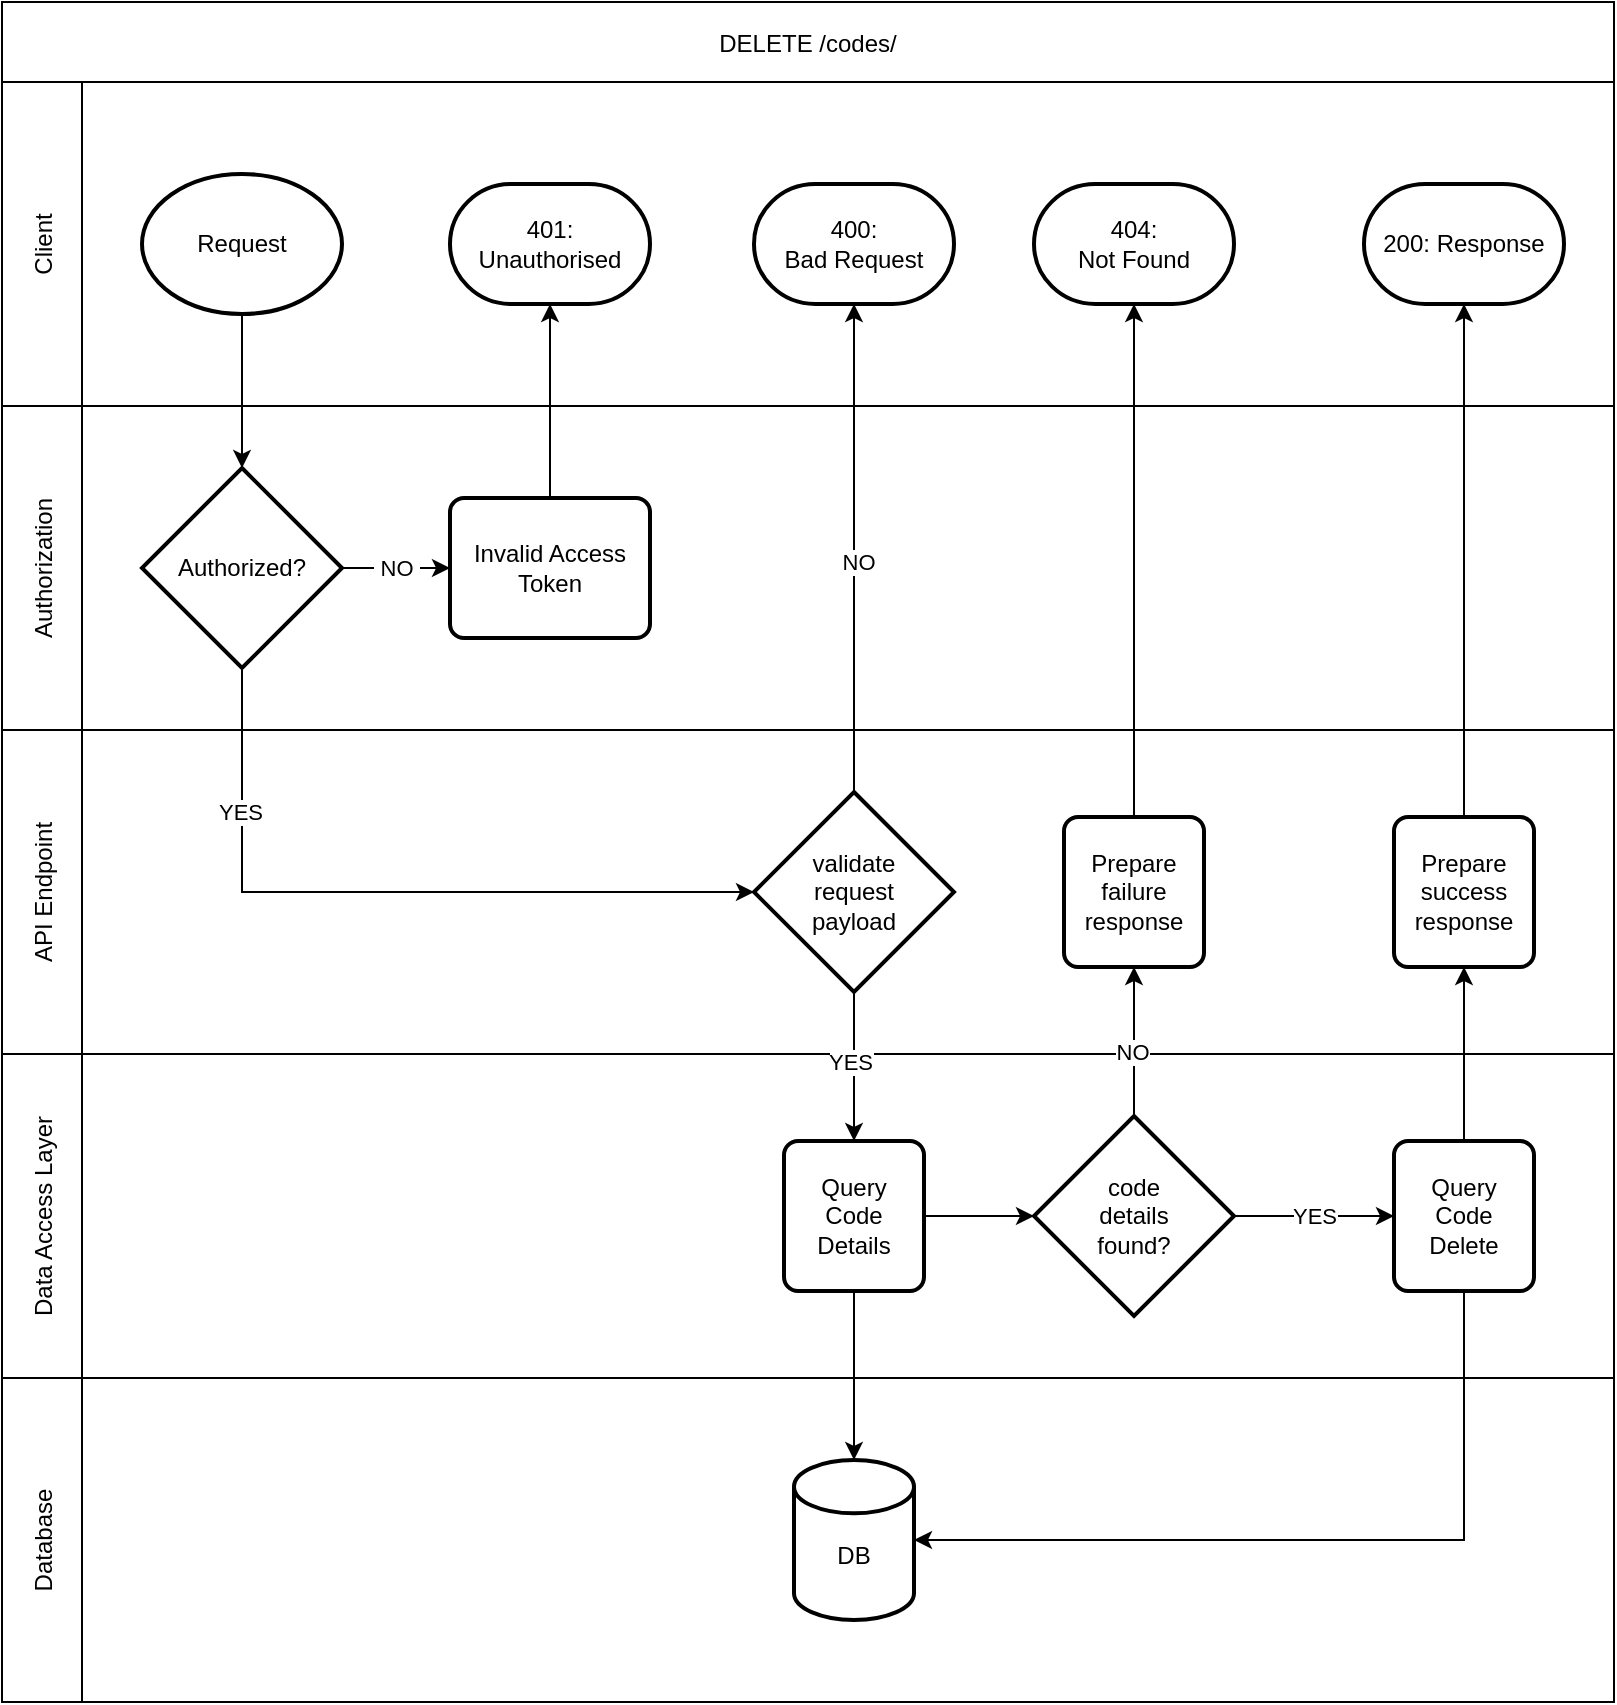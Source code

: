 <mxfile version="26.0.4">
  <diagram id="C5RBs43oDa-KdzZeNtuy" name="Page-1">
    <mxGraphModel dx="860" dy="1005" grid="1" gridSize="10" guides="1" tooltips="1" connect="1" arrows="1" fold="1" page="1" pageScale="1" pageWidth="827" pageHeight="1169" math="0" shadow="0">
      <root>
        <mxCell id="WIyWlLk6GJQsqaUBKTNV-0" />
        <mxCell id="WIyWlLk6GJQsqaUBKTNV-1" parent="WIyWlLk6GJQsqaUBKTNV-0" />
        <mxCell id="KsU-oVDJiNAYJk19QjAR-104" value="DELETE /codes/" style="shape=table;childLayout=tableLayout;startSize=40;collapsible=0;recursiveResize=0;expand=0;" parent="WIyWlLk6GJQsqaUBKTNV-1" vertex="1">
          <mxGeometry x="838" y="30" width="806" height="850" as="geometry" />
        </mxCell>
        <mxCell id="KsU-oVDJiNAYJk19QjAR-107" value="Client" style="shape=tableRow;horizontal=0;swimlaneHead=0;swimlaneBody=0;top=0;left=0;strokeColor=inherit;bottom=0;right=0;dropTarget=0;fontStyle=0;fillColor=none;points=[[0,0.5],[1,0.5]];portConstraint=eastwest;startSize=40;collapsible=0;recursiveResize=0;expand=0;" parent="KsU-oVDJiNAYJk19QjAR-104" vertex="1">
          <mxGeometry y="40" width="806" height="162" as="geometry" />
        </mxCell>
        <mxCell id="KsU-oVDJiNAYJk19QjAR-108" value="" style="swimlane;swimlaneHead=0;swimlaneBody=0;fontStyle=0;connectable=0;strokeColor=inherit;fillColor=none;startSize=0;collapsible=0;recursiveResize=0;expand=0;" parent="KsU-oVDJiNAYJk19QjAR-107" vertex="1">
          <mxGeometry x="40" width="766" height="162" as="geometry">
            <mxRectangle width="766" height="162" as="alternateBounds" />
          </mxGeometry>
        </mxCell>
        <mxCell id="Q2JHpyXK3tvcLyVBupTh-7" value="Request" style="strokeWidth=2;html=1;shape=mxgraph.flowchart.start_1;whiteSpace=wrap;" parent="KsU-oVDJiNAYJk19QjAR-108" vertex="1">
          <mxGeometry x="30" y="46" width="100" height="70" as="geometry" />
        </mxCell>
        <mxCell id="Q2JHpyXK3tvcLyVBupTh-10" value="401: Unauthorised" style="strokeWidth=2;html=1;shape=mxgraph.flowchart.terminator;whiteSpace=wrap;" parent="KsU-oVDJiNAYJk19QjAR-108" vertex="1">
          <mxGeometry x="184" y="51" width="100" height="60" as="geometry" />
        </mxCell>
        <mxCell id="HGcjKGALSTUR5RTaQ5zP-2" value="400:&lt;div&gt;Bad Request&lt;/div&gt;" style="strokeWidth=2;html=1;shape=mxgraph.flowchart.terminator;whiteSpace=wrap;" vertex="1" parent="KsU-oVDJiNAYJk19QjAR-108">
          <mxGeometry x="336" y="51" width="100" height="60" as="geometry" />
        </mxCell>
        <mxCell id="HGcjKGALSTUR5RTaQ5zP-11" value="404:&lt;div&gt;Not Found&lt;/div&gt;" style="strokeWidth=2;html=1;shape=mxgraph.flowchart.terminator;whiteSpace=wrap;" vertex="1" parent="KsU-oVDJiNAYJk19QjAR-108">
          <mxGeometry x="476" y="51" width="100" height="60" as="geometry" />
        </mxCell>
        <mxCell id="ZfSD3USpCY6e5y5g9DAe-16" value="200: Response" style="strokeWidth=2;html=1;shape=mxgraph.flowchart.terminator;whiteSpace=wrap;" parent="KsU-oVDJiNAYJk19QjAR-108" vertex="1">
          <mxGeometry x="641" y="51" width="100" height="60" as="geometry" />
        </mxCell>
        <mxCell id="KsU-oVDJiNAYJk19QjAR-109" value="Authorization" style="shape=tableRow;horizontal=0;swimlaneHead=0;swimlaneBody=0;top=0;left=0;strokeColor=inherit;bottom=0;right=0;dropTarget=0;fontStyle=0;fillColor=none;points=[[0,0.5],[1,0.5]];portConstraint=eastwest;startSize=40;collapsible=0;recursiveResize=0;expand=0;" parent="KsU-oVDJiNAYJk19QjAR-104" vertex="1">
          <mxGeometry y="202" width="806" height="162" as="geometry" />
        </mxCell>
        <mxCell id="KsU-oVDJiNAYJk19QjAR-110" value="" style="swimlane;swimlaneHead=0;swimlaneBody=0;fontStyle=0;connectable=0;strokeColor=inherit;fillColor=none;startSize=0;collapsible=0;recursiveResize=0;expand=0;" parent="KsU-oVDJiNAYJk19QjAR-109" vertex="1">
          <mxGeometry x="40" width="766" height="162" as="geometry">
            <mxRectangle width="766" height="162" as="alternateBounds" />
          </mxGeometry>
        </mxCell>
        <mxCell id="Q2JHpyXK3tvcLyVBupTh-8" value="Authorized?" style="strokeWidth=2;html=1;shape=mxgraph.flowchart.decision;whiteSpace=wrap;" parent="KsU-oVDJiNAYJk19QjAR-110" vertex="1">
          <mxGeometry x="30" y="31" width="100" height="100" as="geometry" />
        </mxCell>
        <mxCell id="Q2JHpyXK3tvcLyVBupTh-11" value="Invalid Access Token" style="rounded=1;whiteSpace=wrap;html=1;absoluteArcSize=1;arcSize=14;strokeWidth=2;" parent="KsU-oVDJiNAYJk19QjAR-110" vertex="1">
          <mxGeometry x="184" y="46" width="100" height="70" as="geometry" />
        </mxCell>
        <mxCell id="Q2JHpyXK3tvcLyVBupTh-12" value="&amp;nbsp;NO&amp;nbsp;" style="edgeStyle=orthogonalEdgeStyle;rounded=0;orthogonalLoop=1;jettySize=auto;html=1;entryX=0;entryY=0.5;entryDx=0;entryDy=0;" parent="KsU-oVDJiNAYJk19QjAR-110" source="Q2JHpyXK3tvcLyVBupTh-8" target="Q2JHpyXK3tvcLyVBupTh-11" edge="1">
          <mxGeometry relative="1" as="geometry" />
        </mxCell>
        <mxCell id="KsU-oVDJiNAYJk19QjAR-119" value="API Endpoint" style="shape=tableRow;horizontal=0;swimlaneHead=0;swimlaneBody=0;top=0;left=0;strokeColor=inherit;bottom=0;right=0;dropTarget=0;fontStyle=0;fillColor=none;points=[[0,0.5],[1,0.5]];portConstraint=eastwest;startSize=40;collapsible=0;recursiveResize=0;expand=0;" parent="KsU-oVDJiNAYJk19QjAR-104" vertex="1">
          <mxGeometry y="364" width="806" height="162" as="geometry" />
        </mxCell>
        <mxCell id="KsU-oVDJiNAYJk19QjAR-120" style="swimlane;swimlaneHead=0;swimlaneBody=0;fontStyle=0;connectable=0;strokeColor=inherit;fillColor=none;startSize=0;collapsible=0;recursiveResize=0;expand=0;" parent="KsU-oVDJiNAYJk19QjAR-119" vertex="1">
          <mxGeometry x="40" width="766" height="162" as="geometry">
            <mxRectangle width="766" height="162" as="alternateBounds" />
          </mxGeometry>
        </mxCell>
        <mxCell id="HGcjKGALSTUR5RTaQ5zP-1" value="validate&lt;div&gt;request&lt;/div&gt;&lt;div&gt;payload&lt;/div&gt;" style="strokeWidth=2;html=1;shape=mxgraph.flowchart.decision;whiteSpace=wrap;" vertex="1" parent="KsU-oVDJiNAYJk19QjAR-120">
          <mxGeometry x="336" y="31" width="100" height="100" as="geometry" />
        </mxCell>
        <mxCell id="ZfSD3USpCY6e5y5g9DAe-14" value="Prepare&lt;br&gt;success&lt;br&gt;response" style="rounded=1;whiteSpace=wrap;html=1;absoluteArcSize=1;arcSize=14;strokeWidth=2;shadow=0;glass=0;sketch=0;gradientColor=none;" parent="KsU-oVDJiNAYJk19QjAR-120" vertex="1">
          <mxGeometry x="656" y="43.5" width="70" height="75" as="geometry" />
        </mxCell>
        <mxCell id="HGcjKGALSTUR5RTaQ5zP-12" value="Prepare&lt;br&gt;failure&lt;br&gt;response" style="rounded=1;whiteSpace=wrap;html=1;absoluteArcSize=1;arcSize=14;strokeWidth=2;shadow=0;glass=0;sketch=0;gradientColor=none;" vertex="1" parent="KsU-oVDJiNAYJk19QjAR-120">
          <mxGeometry x="491" y="43.5" width="70" height="75" as="geometry" />
        </mxCell>
        <mxCell id="KsU-oVDJiNAYJk19QjAR-117" value="Data Access Layer" style="shape=tableRow;horizontal=0;swimlaneHead=0;swimlaneBody=0;top=0;left=0;strokeColor=inherit;bottom=0;right=0;dropTarget=0;fontStyle=0;fillColor=none;points=[[0,0.5],[1,0.5]];portConstraint=eastwest;startSize=40;collapsible=0;recursiveResize=0;expand=0;" parent="KsU-oVDJiNAYJk19QjAR-104" vertex="1">
          <mxGeometry y="526" width="806" height="162" as="geometry" />
        </mxCell>
        <mxCell id="KsU-oVDJiNAYJk19QjAR-118" style="swimlane;swimlaneHead=0;swimlaneBody=0;fontStyle=0;connectable=0;strokeColor=inherit;fillColor=none;startSize=0;collapsible=0;recursiveResize=0;expand=0;" parent="KsU-oVDJiNAYJk19QjAR-117" vertex="1">
          <mxGeometry x="40" width="766" height="162" as="geometry">
            <mxRectangle width="766" height="162" as="alternateBounds" />
          </mxGeometry>
        </mxCell>
        <mxCell id="HGcjKGALSTUR5RTaQ5zP-10" style="edgeStyle=orthogonalEdgeStyle;rounded=0;orthogonalLoop=1;jettySize=auto;html=1;" edge="1" parent="KsU-oVDJiNAYJk19QjAR-118" source="Q2JHpyXK3tvcLyVBupTh-17" target="HGcjKGALSTUR5RTaQ5zP-7">
          <mxGeometry relative="1" as="geometry" />
        </mxCell>
        <mxCell id="Q2JHpyXK3tvcLyVBupTh-17" value="Query&lt;div&gt;Code&lt;/div&gt;&lt;div&gt;Details&lt;/div&gt;" style="rounded=1;whiteSpace=wrap;html=1;absoluteArcSize=1;arcSize=14;strokeWidth=2;shadow=0;glass=0;sketch=0;gradientColor=none;" parent="KsU-oVDJiNAYJk19QjAR-118" vertex="1">
          <mxGeometry x="351" y="43.5" width="70" height="75" as="geometry" />
        </mxCell>
        <mxCell id="HGcjKGALSTUR5RTaQ5zP-19" value="YES" style="edgeStyle=orthogonalEdgeStyle;rounded=0;orthogonalLoop=1;jettySize=auto;html=1;entryX=0;entryY=0.5;entryDx=0;entryDy=0;" edge="1" parent="KsU-oVDJiNAYJk19QjAR-118" source="HGcjKGALSTUR5RTaQ5zP-7" target="HGcjKGALSTUR5RTaQ5zP-16">
          <mxGeometry relative="1" as="geometry" />
        </mxCell>
        <mxCell id="HGcjKGALSTUR5RTaQ5zP-7" value="code&lt;div&gt;details&lt;/div&gt;&lt;div&gt;found?&lt;/div&gt;" style="strokeWidth=2;html=1;shape=mxgraph.flowchart.decision;whiteSpace=wrap;" vertex="1" parent="KsU-oVDJiNAYJk19QjAR-118">
          <mxGeometry x="476" y="31" width="100" height="100" as="geometry" />
        </mxCell>
        <mxCell id="HGcjKGALSTUR5RTaQ5zP-16" value="Query&lt;div&gt;Code&lt;/div&gt;&lt;div&gt;Delete&lt;/div&gt;" style="rounded=1;whiteSpace=wrap;html=1;absoluteArcSize=1;arcSize=14;strokeWidth=2;shadow=0;glass=0;sketch=0;gradientColor=none;" vertex="1" parent="KsU-oVDJiNAYJk19QjAR-118">
          <mxGeometry x="656" y="43.5" width="70" height="75" as="geometry" />
        </mxCell>
        <mxCell id="KsU-oVDJiNAYJk19QjAR-121" value="Database" style="shape=tableRow;horizontal=0;swimlaneHead=0;swimlaneBody=0;top=0;left=0;strokeColor=inherit;bottom=0;right=0;dropTarget=0;fontStyle=0;fillColor=none;points=[[0,0.5],[1,0.5]];portConstraint=eastwest;startSize=40;collapsible=0;recursiveResize=0;expand=0;" parent="KsU-oVDJiNAYJk19QjAR-104" vertex="1">
          <mxGeometry y="688" width="806" height="162" as="geometry" />
        </mxCell>
        <mxCell id="KsU-oVDJiNAYJk19QjAR-122" style="swimlane;swimlaneHead=0;swimlaneBody=0;fontStyle=0;connectable=0;strokeColor=inherit;fillColor=none;startSize=0;collapsible=0;recursiveResize=0;expand=0;" parent="KsU-oVDJiNAYJk19QjAR-121" vertex="1">
          <mxGeometry x="40" width="766" height="162" as="geometry">
            <mxRectangle width="766" height="162" as="alternateBounds" />
          </mxGeometry>
        </mxCell>
        <mxCell id="ZfSD3USpCY6e5y5g9DAe-2" value="&lt;br&gt;DB" style="strokeWidth=2;html=1;shape=mxgraph.flowchart.database;whiteSpace=wrap;rounded=0;shadow=0;glass=0;sketch=0;gradientColor=none;" parent="KsU-oVDJiNAYJk19QjAR-122" vertex="1">
          <mxGeometry x="356" y="41" width="60" height="80" as="geometry" />
        </mxCell>
        <mxCell id="Q2JHpyXK3tvcLyVBupTh-9" style="edgeStyle=orthogonalEdgeStyle;rounded=0;orthogonalLoop=1;jettySize=auto;html=1;entryX=0.5;entryY=0;entryDx=0;entryDy=0;entryPerimeter=0;" parent="KsU-oVDJiNAYJk19QjAR-104" source="Q2JHpyXK3tvcLyVBupTh-7" target="Q2JHpyXK3tvcLyVBupTh-8" edge="1">
          <mxGeometry relative="1" as="geometry" />
        </mxCell>
        <mxCell id="KsU-oVDJiNAYJk19QjAR-0" style="edgeStyle=orthogonalEdgeStyle;rounded=0;orthogonalLoop=1;jettySize=auto;html=1;entryX=0;entryY=0.5;entryDx=0;entryDy=0;exitX=0.5;exitY=1;exitDx=0;exitDy=0;exitPerimeter=0;entryPerimeter=0;" parent="KsU-oVDJiNAYJk19QjAR-104" source="Q2JHpyXK3tvcLyVBupTh-8" target="HGcjKGALSTUR5RTaQ5zP-1" edge="1">
          <mxGeometry relative="1" as="geometry">
            <mxPoint x="-690" y="500" as="targetPoint" />
          </mxGeometry>
        </mxCell>
        <mxCell id="KsU-oVDJiNAYJk19QjAR-1" value="YES" style="edgeLabel;html=1;align=center;verticalAlign=middle;resizable=0;points=[];" parent="KsU-oVDJiNAYJk19QjAR-0" vertex="1" connectable="0">
          <mxGeometry x="-0.608" y="-1" relative="1" as="geometry">
            <mxPoint as="offset" />
          </mxGeometry>
        </mxCell>
        <mxCell id="Q2JHpyXK3tvcLyVBupTh-13" style="edgeStyle=orthogonalEdgeStyle;rounded=0;orthogonalLoop=1;jettySize=auto;html=1;entryX=0.5;entryY=1;entryDx=0;entryDy=0;entryPerimeter=0;" parent="KsU-oVDJiNAYJk19QjAR-104" source="Q2JHpyXK3tvcLyVBupTh-11" target="Q2JHpyXK3tvcLyVBupTh-10" edge="1">
          <mxGeometry relative="1" as="geometry" />
        </mxCell>
        <mxCell id="ZfSD3USpCY6e5y5g9DAe-6" style="edgeStyle=orthogonalEdgeStyle;rounded=0;orthogonalLoop=1;jettySize=auto;html=1;" parent="KsU-oVDJiNAYJk19QjAR-104" source="Q2JHpyXK3tvcLyVBupTh-17" target="ZfSD3USpCY6e5y5g9DAe-2" edge="1">
          <mxGeometry relative="1" as="geometry" />
        </mxCell>
        <mxCell id="HGcjKGALSTUR5RTaQ5zP-3" style="edgeStyle=orthogonalEdgeStyle;rounded=0;orthogonalLoop=1;jettySize=auto;html=1;entryX=0.5;entryY=1;entryDx=0;entryDy=0;entryPerimeter=0;" edge="1" parent="KsU-oVDJiNAYJk19QjAR-104" source="HGcjKGALSTUR5RTaQ5zP-1" target="HGcjKGALSTUR5RTaQ5zP-2">
          <mxGeometry relative="1" as="geometry" />
        </mxCell>
        <mxCell id="HGcjKGALSTUR5RTaQ5zP-6" value="NO" style="edgeLabel;html=1;align=center;verticalAlign=middle;resizable=0;points=[];" vertex="1" connectable="0" parent="HGcjKGALSTUR5RTaQ5zP-3">
          <mxGeometry x="-0.057" y="-2" relative="1" as="geometry">
            <mxPoint as="offset" />
          </mxGeometry>
        </mxCell>
        <mxCell id="HGcjKGALSTUR5RTaQ5zP-4" style="edgeStyle=orthogonalEdgeStyle;rounded=0;orthogonalLoop=1;jettySize=auto;html=1;" edge="1" parent="KsU-oVDJiNAYJk19QjAR-104" source="HGcjKGALSTUR5RTaQ5zP-1" target="Q2JHpyXK3tvcLyVBupTh-17">
          <mxGeometry relative="1" as="geometry" />
        </mxCell>
        <mxCell id="HGcjKGALSTUR5RTaQ5zP-5" value="YES" style="edgeLabel;html=1;align=center;verticalAlign=middle;resizable=0;points=[];" vertex="1" connectable="0" parent="HGcjKGALSTUR5RTaQ5zP-4">
          <mxGeometry x="-0.06" y="-2" relative="1" as="geometry">
            <mxPoint as="offset" />
          </mxGeometry>
        </mxCell>
        <mxCell id="HGcjKGALSTUR5RTaQ5zP-13" style="edgeStyle=orthogonalEdgeStyle;rounded=0;orthogonalLoop=1;jettySize=auto;html=1;entryX=0.5;entryY=1;entryDx=0;entryDy=0;" edge="1" parent="KsU-oVDJiNAYJk19QjAR-104" source="HGcjKGALSTUR5RTaQ5zP-7" target="HGcjKGALSTUR5RTaQ5zP-12">
          <mxGeometry relative="1" as="geometry" />
        </mxCell>
        <mxCell id="HGcjKGALSTUR5RTaQ5zP-15" value="NO" style="edgeLabel;html=1;align=center;verticalAlign=middle;resizable=0;points=[];" vertex="1" connectable="0" parent="HGcjKGALSTUR5RTaQ5zP-13">
          <mxGeometry x="-0.125" y="1" relative="1" as="geometry">
            <mxPoint as="offset" />
          </mxGeometry>
        </mxCell>
        <mxCell id="HGcjKGALSTUR5RTaQ5zP-14" style="edgeStyle=orthogonalEdgeStyle;rounded=0;orthogonalLoop=1;jettySize=auto;html=1;entryX=0.5;entryY=1;entryDx=0;entryDy=0;entryPerimeter=0;" edge="1" parent="KsU-oVDJiNAYJk19QjAR-104" source="HGcjKGALSTUR5RTaQ5zP-12" target="HGcjKGALSTUR5RTaQ5zP-11">
          <mxGeometry relative="1" as="geometry" />
        </mxCell>
        <mxCell id="HGcjKGALSTUR5RTaQ5zP-17" style="edgeStyle=orthogonalEdgeStyle;rounded=0;orthogonalLoop=1;jettySize=auto;html=1;entryX=1;entryY=0.5;entryDx=0;entryDy=0;entryPerimeter=0;exitX=0.5;exitY=1;exitDx=0;exitDy=0;" edge="1" parent="KsU-oVDJiNAYJk19QjAR-104" source="HGcjKGALSTUR5RTaQ5zP-16" target="ZfSD3USpCY6e5y5g9DAe-2">
          <mxGeometry relative="1" as="geometry">
            <mxPoint x="731" y="770" as="targetPoint" />
            <Array as="points">
              <mxPoint x="731" y="769" />
            </Array>
          </mxGeometry>
        </mxCell>
        <mxCell id="HGcjKGALSTUR5RTaQ5zP-18" style="edgeStyle=orthogonalEdgeStyle;rounded=0;orthogonalLoop=1;jettySize=auto;html=1;entryX=0.5;entryY=1;entryDx=0;entryDy=0;" edge="1" parent="KsU-oVDJiNAYJk19QjAR-104" source="HGcjKGALSTUR5RTaQ5zP-16" target="ZfSD3USpCY6e5y5g9DAe-14">
          <mxGeometry relative="1" as="geometry" />
        </mxCell>
        <mxCell id="ZfSD3USpCY6e5y5g9DAe-17" style="edgeStyle=orthogonalEdgeStyle;rounded=0;orthogonalLoop=1;jettySize=auto;html=1;entryX=0.5;entryY=1;entryDx=0;entryDy=0;entryPerimeter=0;" parent="KsU-oVDJiNAYJk19QjAR-104" source="ZfSD3USpCY6e5y5g9DAe-14" target="ZfSD3USpCY6e5y5g9DAe-16" edge="1">
          <mxGeometry relative="1" as="geometry" />
        </mxCell>
      </root>
    </mxGraphModel>
  </diagram>
</mxfile>
